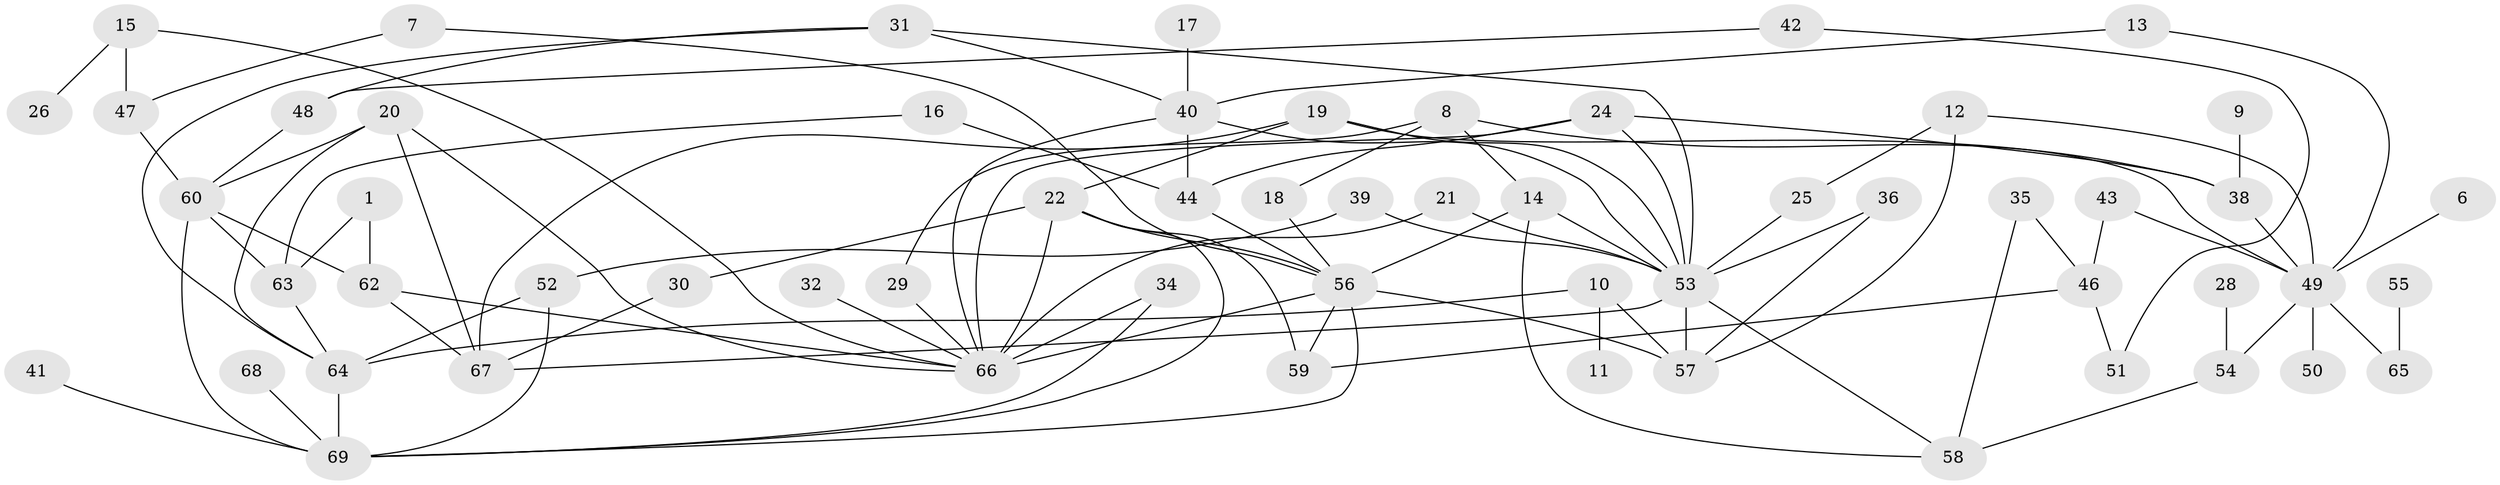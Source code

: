 // original degree distribution, {3: 0.2116788321167883, 1: 0.22627737226277372, 2: 0.2773722627737226, 4: 0.08759124087591241, 0: 0.058394160583941604, 6: 0.021897810218978103, 7: 0.0072992700729927005, 5: 0.0948905109489051, 8: 0.014598540145985401}
// Generated by graph-tools (version 1.1) at 2025/49/03/09/25 03:49:05]
// undirected, 59 vertices, 100 edges
graph export_dot {
graph [start="1"]
  node [color=gray90,style=filled];
  1;
  6;
  7;
  8;
  9;
  10;
  11;
  12;
  13;
  14;
  15;
  16;
  17;
  18;
  19;
  20;
  21;
  22;
  24;
  25;
  26;
  28;
  29;
  30;
  31;
  32;
  34;
  35;
  36;
  38;
  39;
  40;
  41;
  42;
  43;
  44;
  46;
  47;
  48;
  49;
  50;
  51;
  52;
  53;
  54;
  55;
  56;
  57;
  58;
  59;
  60;
  62;
  63;
  64;
  65;
  66;
  67;
  68;
  69;
  1 -- 62 [weight=1.0];
  1 -- 63 [weight=1.0];
  6 -- 49 [weight=1.0];
  7 -- 47 [weight=1.0];
  7 -- 56 [weight=1.0];
  8 -- 14 [weight=1.0];
  8 -- 18 [weight=1.0];
  8 -- 29 [weight=1.0];
  8 -- 38 [weight=1.0];
  9 -- 38 [weight=1.0];
  10 -- 11 [weight=1.0];
  10 -- 57 [weight=1.0];
  10 -- 64 [weight=1.0];
  12 -- 25 [weight=1.0];
  12 -- 49 [weight=1.0];
  12 -- 57 [weight=1.0];
  13 -- 40 [weight=1.0];
  13 -- 49 [weight=1.0];
  14 -- 53 [weight=1.0];
  14 -- 56 [weight=1.0];
  14 -- 58 [weight=1.0];
  15 -- 26 [weight=1.0];
  15 -- 47 [weight=1.0];
  15 -- 66 [weight=1.0];
  16 -- 44 [weight=1.0];
  16 -- 63 [weight=1.0];
  17 -- 40 [weight=1.0];
  18 -- 56 [weight=1.0];
  19 -- 22 [weight=1.0];
  19 -- 49 [weight=1.0];
  19 -- 53 [weight=1.0];
  19 -- 67 [weight=1.0];
  20 -- 60 [weight=1.0];
  20 -- 64 [weight=2.0];
  20 -- 66 [weight=1.0];
  20 -- 67 [weight=1.0];
  21 -- 53 [weight=1.0];
  21 -- 66 [weight=1.0];
  22 -- 30 [weight=1.0];
  22 -- 56 [weight=1.0];
  22 -- 59 [weight=1.0];
  22 -- 66 [weight=1.0];
  22 -- 69 [weight=1.0];
  24 -- 38 [weight=1.0];
  24 -- 44 [weight=1.0];
  24 -- 53 [weight=1.0];
  24 -- 66 [weight=1.0];
  25 -- 53 [weight=1.0];
  28 -- 54 [weight=1.0];
  29 -- 66 [weight=1.0];
  30 -- 67 [weight=1.0];
  31 -- 40 [weight=1.0];
  31 -- 48 [weight=1.0];
  31 -- 53 [weight=1.0];
  31 -- 64 [weight=1.0];
  32 -- 66 [weight=1.0];
  34 -- 66 [weight=1.0];
  34 -- 69 [weight=1.0];
  35 -- 46 [weight=1.0];
  35 -- 58 [weight=1.0];
  36 -- 53 [weight=1.0];
  36 -- 57 [weight=1.0];
  38 -- 49 [weight=1.0];
  39 -- 52 [weight=1.0];
  39 -- 53 [weight=1.0];
  40 -- 44 [weight=1.0];
  40 -- 53 [weight=1.0];
  40 -- 66 [weight=1.0];
  41 -- 69 [weight=1.0];
  42 -- 48 [weight=1.0];
  42 -- 51 [weight=1.0];
  43 -- 46 [weight=1.0];
  43 -- 49 [weight=1.0];
  44 -- 56 [weight=1.0];
  46 -- 51 [weight=1.0];
  46 -- 59 [weight=1.0];
  47 -- 60 [weight=1.0];
  48 -- 60 [weight=1.0];
  49 -- 50 [weight=1.0];
  49 -- 54 [weight=1.0];
  49 -- 65 [weight=1.0];
  52 -- 64 [weight=1.0];
  52 -- 69 [weight=1.0];
  53 -- 57 [weight=1.0];
  53 -- 58 [weight=1.0];
  53 -- 67 [weight=1.0];
  54 -- 58 [weight=1.0];
  55 -- 65 [weight=1.0];
  56 -- 57 [weight=1.0];
  56 -- 59 [weight=1.0];
  56 -- 66 [weight=2.0];
  56 -- 69 [weight=1.0];
  60 -- 62 [weight=1.0];
  60 -- 63 [weight=1.0];
  60 -- 69 [weight=1.0];
  62 -- 66 [weight=1.0];
  62 -- 67 [weight=1.0];
  63 -- 64 [weight=1.0];
  64 -- 69 [weight=2.0];
  68 -- 69 [weight=1.0];
}
